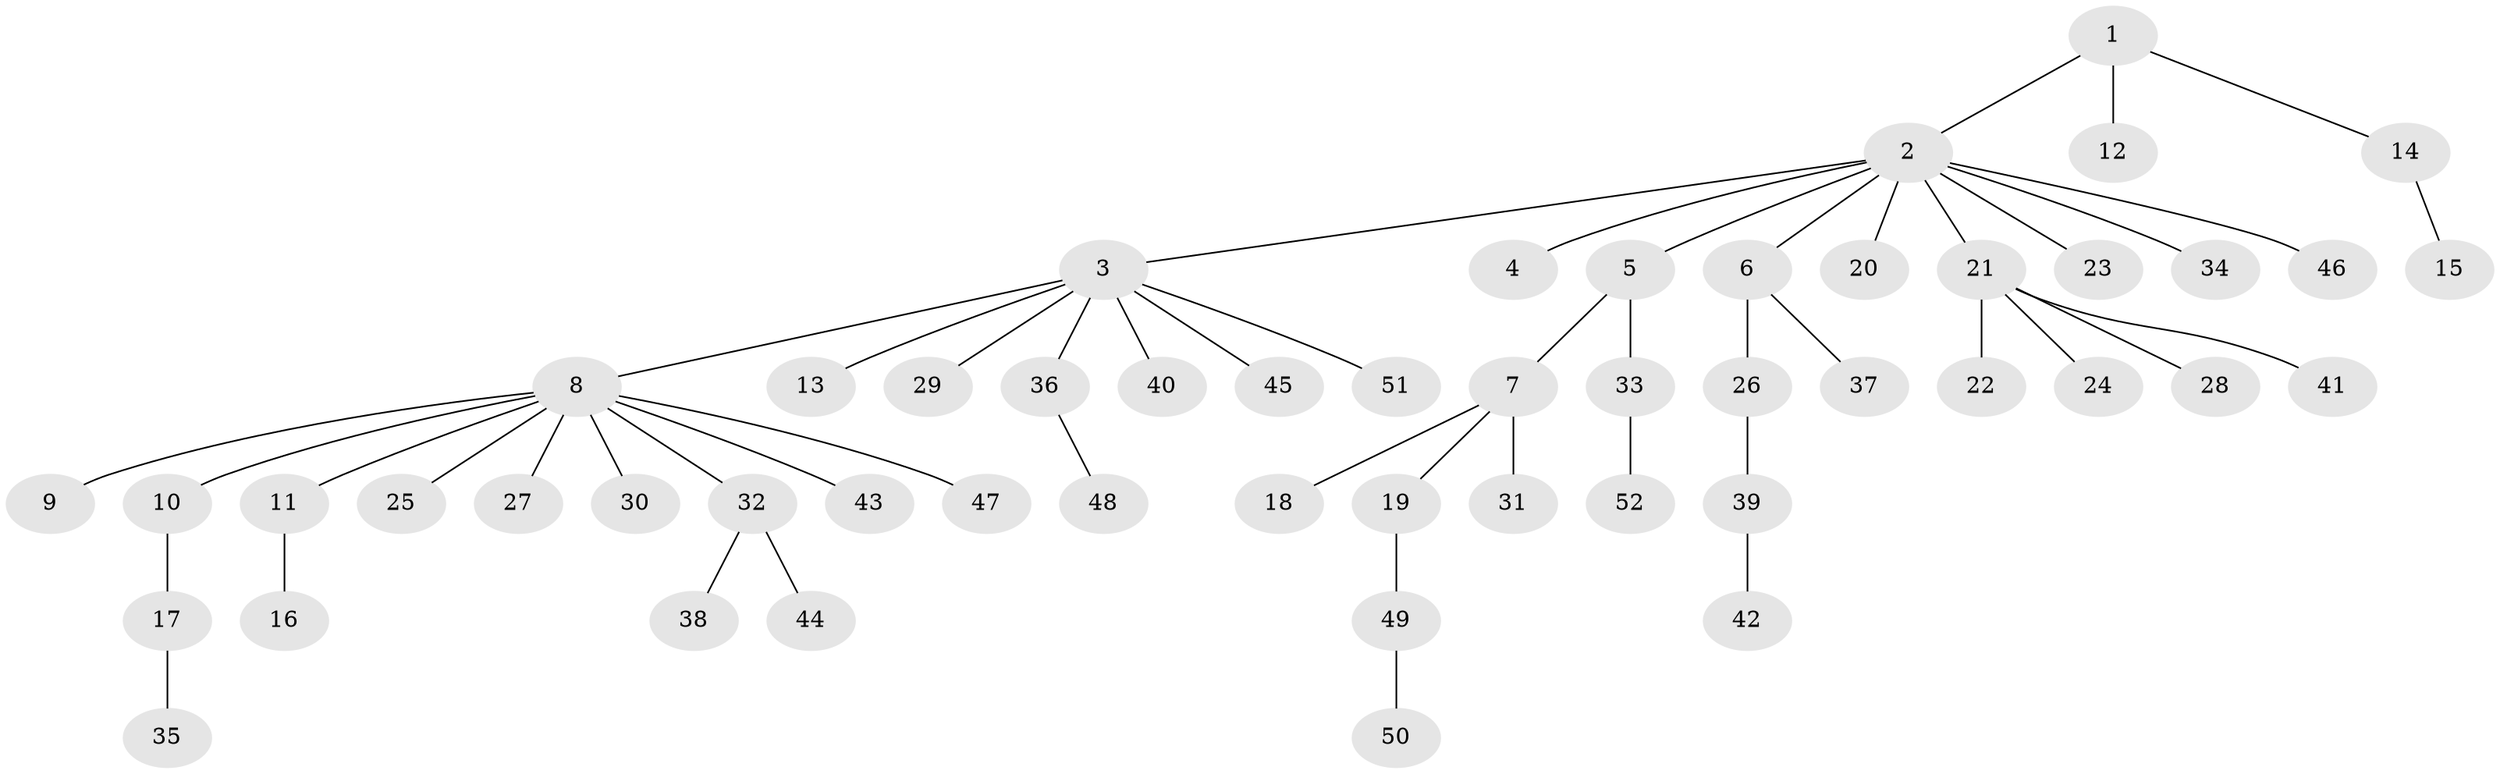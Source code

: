 // coarse degree distribution, {1: 0.7307692307692307, 8: 0.07692307692307693, 3: 0.038461538461538464, 2: 0.11538461538461539, 6: 0.038461538461538464}
// Generated by graph-tools (version 1.1) at 2025/36/03/04/25 23:36:57]
// undirected, 52 vertices, 51 edges
graph export_dot {
  node [color=gray90,style=filled];
  1;
  2;
  3;
  4;
  5;
  6;
  7;
  8;
  9;
  10;
  11;
  12;
  13;
  14;
  15;
  16;
  17;
  18;
  19;
  20;
  21;
  22;
  23;
  24;
  25;
  26;
  27;
  28;
  29;
  30;
  31;
  32;
  33;
  34;
  35;
  36;
  37;
  38;
  39;
  40;
  41;
  42;
  43;
  44;
  45;
  46;
  47;
  48;
  49;
  50;
  51;
  52;
  1 -- 2;
  1 -- 12;
  1 -- 14;
  2 -- 3;
  2 -- 4;
  2 -- 5;
  2 -- 6;
  2 -- 20;
  2 -- 21;
  2 -- 23;
  2 -- 34;
  2 -- 46;
  3 -- 8;
  3 -- 13;
  3 -- 29;
  3 -- 36;
  3 -- 40;
  3 -- 45;
  3 -- 51;
  5 -- 7;
  5 -- 33;
  6 -- 26;
  6 -- 37;
  7 -- 18;
  7 -- 19;
  7 -- 31;
  8 -- 9;
  8 -- 10;
  8 -- 11;
  8 -- 25;
  8 -- 27;
  8 -- 30;
  8 -- 32;
  8 -- 43;
  8 -- 47;
  10 -- 17;
  11 -- 16;
  14 -- 15;
  17 -- 35;
  19 -- 49;
  21 -- 22;
  21 -- 24;
  21 -- 28;
  21 -- 41;
  26 -- 39;
  32 -- 38;
  32 -- 44;
  33 -- 52;
  36 -- 48;
  39 -- 42;
  49 -- 50;
}
